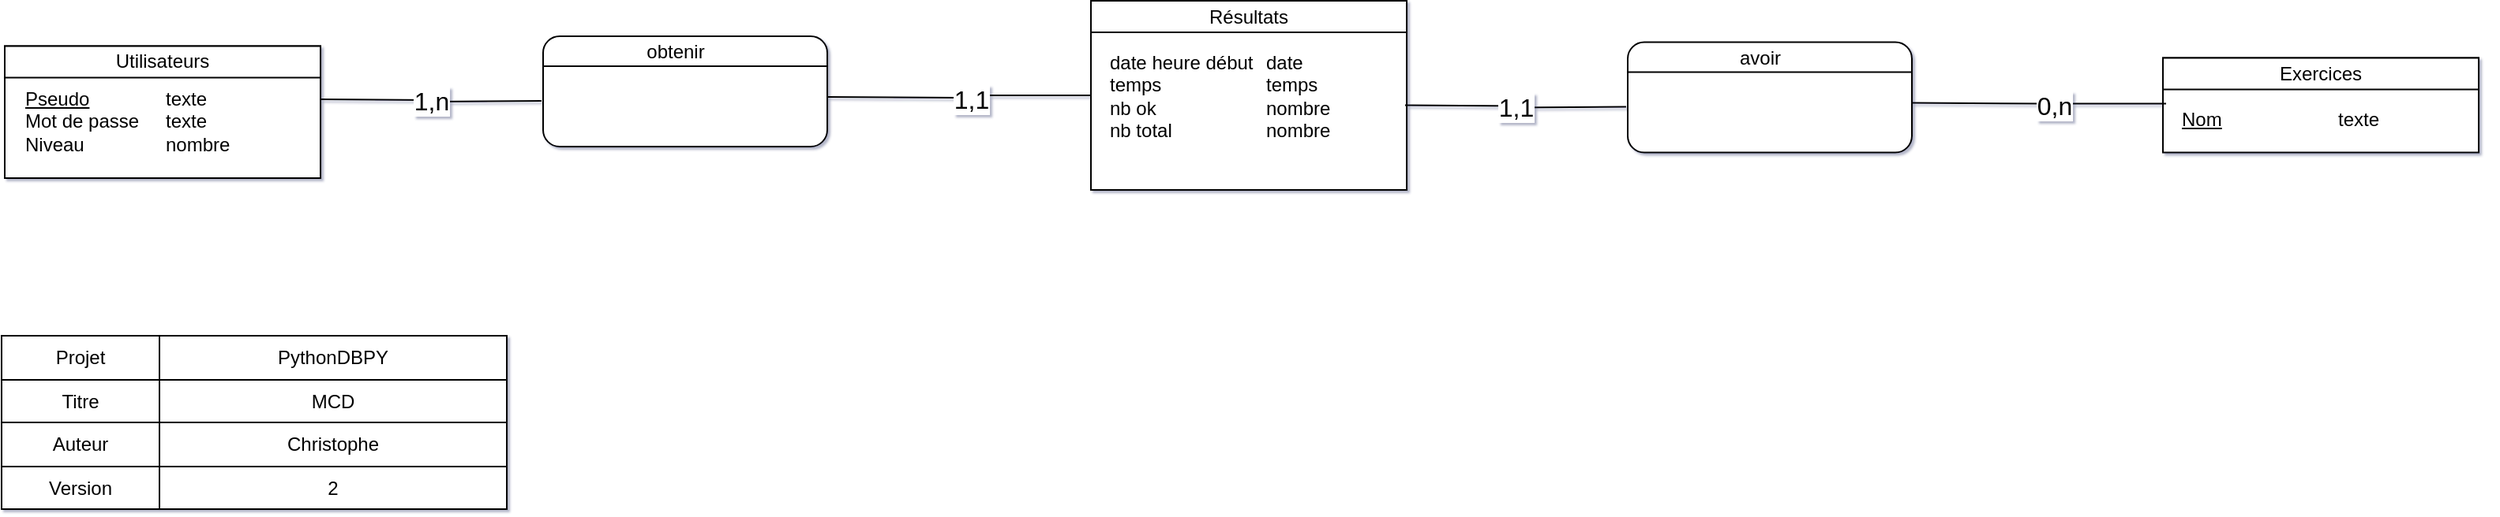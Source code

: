 <mxfile version="22.0.3" type="device">
  <diagram name="Page-1" id="Qm49Ly96IAzFYvibLxt6">
    <mxGraphModel dx="2033" dy="702" grid="1" gridSize="10" guides="1" tooltips="1" connect="1" arrows="1" fold="1" page="1" pageScale="1" pageWidth="827" pageHeight="1169" background="none" math="0" shadow="1">
      <root>
        <mxCell id="0" />
        <mxCell id="1" parent="0" />
        <mxCell id="2QvSDlSOdOQkuunxi8Gd-10" value="&lt;div style=&quot;box-sizing: border-box ; width: 100% ; padding: 2px&quot;&gt;&lt;br&gt;&lt;/div&gt;" style="verticalAlign=top;align=center;overflow=fill;html=1;rounded=0;shadow=0;comic=0;labelBackgroundColor=none;strokeColor=#000000;strokeWidth=1;fillColor=#ffffff;fontFamily=Verdana;fontSize=12;fontColor=#000000;" parent="1" vertex="1">
          <mxGeometry x="559" y="53.75" width="200" height="60" as="geometry" />
        </mxCell>
        <mxCell id="2QvSDlSOdOQkuunxi8Gd-11" value="Exercices" style="rounded=0;whiteSpace=wrap;html=1;" parent="1" vertex="1">
          <mxGeometry x="559" y="53.75" width="200" height="20" as="geometry" />
        </mxCell>
        <mxCell id="2QvSDlSOdOQkuunxi8Gd-24" value="&lt;div style=&quot;box-sizing: border-box ; width: 100% ; padding: 2px&quot;&gt;&lt;br&gt;&lt;/div&gt;" style="verticalAlign=top;align=center;overflow=fill;html=1;rounded=0;shadow=0;comic=0;labelBackgroundColor=none;strokeColor=#000000;strokeWidth=1;fillColor=#ffffff;fontFamily=Verdana;fontSize=12;fontColor=#000000;" parent="1" vertex="1">
          <mxGeometry x="-808" y="46.25" width="200" height="83.75" as="geometry" />
        </mxCell>
        <mxCell id="2QvSDlSOdOQkuunxi8Gd-25" value="Utilisateurs" style="rounded=0;whiteSpace=wrap;html=1;" parent="1" vertex="1">
          <mxGeometry x="-808" y="46.25" width="200" height="20" as="geometry" />
        </mxCell>
        <mxCell id="2QvSDlSOdOQkuunxi8Gd-26" value="&lt;u&gt;Pseudo&lt;/u&gt;&lt;br&gt;Mot de passe&lt;br&gt;Niveau" style="text;html=1;strokeColor=none;fillColor=none;align=left;verticalAlign=top;whiteSpace=wrap;rounded=0;" parent="1" vertex="1">
          <mxGeometry x="-797" y="66.25" width="99" height="23.75" as="geometry" />
        </mxCell>
        <mxCell id="2QvSDlSOdOQkuunxi8Gd-27" value="texte&lt;br&gt;texte&lt;br&gt;nombre" style="text;html=1;strokeColor=none;fillColor=none;align=left;verticalAlign=top;whiteSpace=wrap;rounded=0;" parent="1" vertex="1">
          <mxGeometry x="-708" y="66.25" width="100" height="23.75" as="geometry" />
        </mxCell>
        <mxCell id="2QvSDlSOdOQkuunxi8Gd-39" value="" style="shape=table;html=1;whiteSpace=wrap;startSize=0;container=1;collapsible=0;childLayout=tableLayout;" parent="1" vertex="1">
          <mxGeometry x="-810" y="230" width="320" height="110" as="geometry" />
        </mxCell>
        <mxCell id="2QvSDlSOdOQkuunxi8Gd-40" value="" style="shape=partialRectangle;html=1;whiteSpace=wrap;collapsible=0;dropTarget=0;pointerEvents=0;fillColor=none;top=0;left=0;bottom=0;right=0;points=[[0,0.5],[1,0.5]];portConstraint=eastwest;" parent="2QvSDlSOdOQkuunxi8Gd-39" vertex="1">
          <mxGeometry width="320" height="28" as="geometry" />
        </mxCell>
        <mxCell id="2QvSDlSOdOQkuunxi8Gd-41" value="Projet" style="shape=partialRectangle;html=1;whiteSpace=wrap;connectable=0;overflow=hidden;fillColor=none;top=0;left=0;bottom=0;right=0;" parent="2QvSDlSOdOQkuunxi8Gd-40" vertex="1">
          <mxGeometry width="100" height="28" as="geometry">
            <mxRectangle width="100" height="28" as="alternateBounds" />
          </mxGeometry>
        </mxCell>
        <mxCell id="2QvSDlSOdOQkuunxi8Gd-42" value="PythonDBPY" style="shape=partialRectangle;html=1;whiteSpace=wrap;connectable=0;overflow=hidden;fillColor=none;top=0;left=0;bottom=0;right=0;" parent="2QvSDlSOdOQkuunxi8Gd-40" vertex="1">
          <mxGeometry x="100" width="220" height="28" as="geometry">
            <mxRectangle width="220" height="28" as="alternateBounds" />
          </mxGeometry>
        </mxCell>
        <mxCell id="2QvSDlSOdOQkuunxi8Gd-43" value="" style="shape=partialRectangle;html=1;whiteSpace=wrap;collapsible=0;dropTarget=0;pointerEvents=0;fillColor=none;top=0;left=0;bottom=0;right=0;points=[[0,0.5],[1,0.5]];portConstraint=eastwest;" parent="2QvSDlSOdOQkuunxi8Gd-39" vertex="1">
          <mxGeometry y="28" width="320" height="27" as="geometry" />
        </mxCell>
        <mxCell id="2QvSDlSOdOQkuunxi8Gd-44" value="Titre" style="shape=partialRectangle;html=1;whiteSpace=wrap;connectable=0;overflow=hidden;fillColor=none;top=0;left=0;bottom=0;right=0;" parent="2QvSDlSOdOQkuunxi8Gd-43" vertex="1">
          <mxGeometry width="100" height="27" as="geometry">
            <mxRectangle width="100" height="27" as="alternateBounds" />
          </mxGeometry>
        </mxCell>
        <mxCell id="2QvSDlSOdOQkuunxi8Gd-45" value="MCD" style="shape=partialRectangle;html=1;whiteSpace=wrap;connectable=0;overflow=hidden;fillColor=none;top=0;left=0;bottom=0;right=0;" parent="2QvSDlSOdOQkuunxi8Gd-43" vertex="1">
          <mxGeometry x="100" width="220" height="27" as="geometry">
            <mxRectangle width="220" height="27" as="alternateBounds" />
          </mxGeometry>
        </mxCell>
        <mxCell id="2QvSDlSOdOQkuunxi8Gd-46" value="" style="shape=partialRectangle;html=1;whiteSpace=wrap;collapsible=0;dropTarget=0;pointerEvents=0;fillColor=none;top=0;left=0;bottom=0;right=0;points=[[0,0.5],[1,0.5]];portConstraint=eastwest;" parent="2QvSDlSOdOQkuunxi8Gd-39" vertex="1">
          <mxGeometry y="55" width="320" height="28" as="geometry" />
        </mxCell>
        <mxCell id="2QvSDlSOdOQkuunxi8Gd-47" value="Auteur" style="shape=partialRectangle;html=1;whiteSpace=wrap;connectable=0;overflow=hidden;fillColor=none;top=0;left=0;bottom=0;right=0;" parent="2QvSDlSOdOQkuunxi8Gd-46" vertex="1">
          <mxGeometry width="100" height="28" as="geometry">
            <mxRectangle width="100" height="28" as="alternateBounds" />
          </mxGeometry>
        </mxCell>
        <mxCell id="2QvSDlSOdOQkuunxi8Gd-48" value="Christophe" style="shape=partialRectangle;html=1;whiteSpace=wrap;connectable=0;overflow=hidden;fillColor=none;top=0;left=0;bottom=0;right=0;" parent="2QvSDlSOdOQkuunxi8Gd-46" vertex="1">
          <mxGeometry x="100" width="220" height="28" as="geometry">
            <mxRectangle width="220" height="28" as="alternateBounds" />
          </mxGeometry>
        </mxCell>
        <mxCell id="2QvSDlSOdOQkuunxi8Gd-49" value="" style="shape=partialRectangle;html=1;whiteSpace=wrap;collapsible=0;dropTarget=0;pointerEvents=0;fillColor=none;top=0;left=0;bottom=0;right=0;points=[[0,0.5],[1,0.5]];portConstraint=eastwest;" parent="2QvSDlSOdOQkuunxi8Gd-39" vertex="1">
          <mxGeometry y="83" width="320" height="27" as="geometry" />
        </mxCell>
        <mxCell id="2QvSDlSOdOQkuunxi8Gd-50" value="Version" style="shape=partialRectangle;html=1;whiteSpace=wrap;connectable=0;overflow=hidden;fillColor=none;top=0;left=0;bottom=0;right=0;" parent="2QvSDlSOdOQkuunxi8Gd-49" vertex="1">
          <mxGeometry width="100" height="27" as="geometry">
            <mxRectangle width="100" height="27" as="alternateBounds" />
          </mxGeometry>
        </mxCell>
        <mxCell id="2QvSDlSOdOQkuunxi8Gd-51" value="2" style="shape=partialRectangle;html=1;whiteSpace=wrap;connectable=0;overflow=hidden;fillColor=none;top=0;left=0;bottom=0;right=0;" parent="2QvSDlSOdOQkuunxi8Gd-49" vertex="1">
          <mxGeometry x="100" width="220" height="27" as="geometry">
            <mxRectangle width="220" height="27" as="alternateBounds" />
          </mxGeometry>
        </mxCell>
        <mxCell id="jb4O1xx5NTT1vo8NRB_P-6" value="&lt;u&gt;Nom&lt;/u&gt;" style="text;html=1;strokeColor=none;fillColor=none;align=left;verticalAlign=top;whiteSpace=wrap;rounded=0;" parent="1" vertex="1">
          <mxGeometry x="569" y="78.75" width="99" height="60" as="geometry" />
        </mxCell>
        <mxCell id="jb4O1xx5NTT1vo8NRB_P-7" value="texte" style="text;html=1;strokeColor=none;fillColor=none;align=left;verticalAlign=top;whiteSpace=wrap;rounded=0;" parent="1" vertex="1">
          <mxGeometry x="668" y="78.75" width="100" height="50" as="geometry" />
        </mxCell>
        <mxCell id="jb4O1xx5NTT1vo8NRB_P-17" value="&lt;div style=&quot;box-sizing: border-box ; width: 100% ; padding: 2px&quot;&gt;&lt;br&gt;&lt;/div&gt;" style="verticalAlign=top;align=center;overflow=fill;html=1;rounded=0;shadow=0;comic=0;labelBackgroundColor=none;strokeColor=#000000;strokeWidth=1;fillColor=#ffffff;fontFamily=Verdana;fontSize=12;fontColor=#000000;" parent="1" vertex="1">
          <mxGeometry x="-120" y="17.5" width="200" height="120" as="geometry" />
        </mxCell>
        <mxCell id="jb4O1xx5NTT1vo8NRB_P-18" value="Résultats" style="rounded=0;whiteSpace=wrap;html=1;" parent="1" vertex="1">
          <mxGeometry x="-120" y="17.5" width="200" height="20" as="geometry" />
        </mxCell>
        <mxCell id="jb4O1xx5NTT1vo8NRB_P-19" value="date heure début&lt;br&gt;temps&lt;br&gt;nb ok&lt;br&gt;nb total" style="text;html=1;strokeColor=none;fillColor=none;align=left;verticalAlign=top;whiteSpace=wrap;rounded=0;" parent="1" vertex="1">
          <mxGeometry x="-110" y="42.5" width="99" height="60" as="geometry" />
        </mxCell>
        <mxCell id="jb4O1xx5NTT1vo8NRB_P-20" value="date&lt;br&gt;temps&lt;br&gt;nombre&lt;br&gt;nombre" style="text;html=1;strokeColor=none;fillColor=none;align=left;verticalAlign=top;whiteSpace=wrap;rounded=0;" parent="1" vertex="1">
          <mxGeometry x="-11" y="42.5" width="81" height="50" as="geometry" />
        </mxCell>
        <mxCell id="jb4O1xx5NTT1vo8NRB_P-134" value="&lt;div style=&quot;box-sizing: border-box ; width: 100% ; padding: 2px&quot;&gt;&lt;br&gt;&lt;/div&gt;" style="verticalAlign=top;align=center;overflow=fill;html=1;rounded=1;shadow=0;comic=0;labelBackgroundColor=none;strokeColor=#000000;strokeWidth=1;fillColor=#ffffff;fontFamily=Verdana;fontSize=12;fontColor=#000000;" parent="1" vertex="1">
          <mxGeometry x="220" y="43.75" width="180" height="70" as="geometry" />
        </mxCell>
        <mxCell id="jb4O1xx5NTT1vo8NRB_P-135" value="avoir" style="text;html=1;strokeColor=none;fillColor=none;align=center;verticalAlign=middle;whiteSpace=wrap;rounded=0;" parent="1" vertex="1">
          <mxGeometry x="244" y="43.75" width="120" height="20" as="geometry" />
        </mxCell>
        <mxCell id="jb4O1xx5NTT1vo8NRB_P-136" value="" style="endArrow=none;html=1;entryX=1;entryY=0.25;entryDx=0;entryDy=0;exitX=0;exitY=0.25;exitDx=0;exitDy=0;" parent="1" edge="1">
          <mxGeometry width="50" height="50" relative="1" as="geometry">
            <mxPoint x="220" y="62.75" as="sourcePoint" />
            <mxPoint x="400" y="62.75" as="targetPoint" />
          </mxGeometry>
        </mxCell>
        <mxCell id="jb4O1xx5NTT1vo8NRB_P-137" style="edgeStyle=orthogonalEdgeStyle;html=1;labelBackgroundColor=none;startArrow=none;endArrow=none;fontFamily=Verdana;fontSize=12;align=left;startFill=0;endFill=0;rounded=0;entryX=0;entryY=0.5;entryDx=0;entryDy=0;" parent="1" edge="1">
          <mxGeometry relative="1" as="geometry">
            <mxPoint x="219" y="84.75" as="targetPoint" />
            <mxPoint x="79" y="83.75" as="sourcePoint" />
            <Array as="points" />
          </mxGeometry>
        </mxCell>
        <mxCell id="jb4O1xx5NTT1vo8NRB_P-138" value="1,1" style="text;html=1;resizable=0;points=[];align=center;verticalAlign=middle;labelBackgroundColor=#ffffff;direction=south;fontSize=16;" parent="jb4O1xx5NTT1vo8NRB_P-137" vertex="1" connectable="0">
          <mxGeometry x="-0.77" y="-1" relative="1" as="geometry">
            <mxPoint x="54" as="offset" />
          </mxGeometry>
        </mxCell>
        <mxCell id="jb4O1xx5NTT1vo8NRB_P-139" style="edgeStyle=orthogonalEdgeStyle;html=1;labelBackgroundColor=none;startArrow=none;endArrow=none;fontFamily=Verdana;fontSize=12;align=left;startFill=0;endFill=0;rounded=0;entryX=0.005;entryY=0.6;entryDx=0;entryDy=0;entryPerimeter=0;" parent="1" edge="1">
          <mxGeometry relative="1" as="geometry">
            <mxPoint x="561" y="82.75" as="targetPoint" />
            <mxPoint x="400" y="82.25" as="sourcePoint" />
            <Array as="points" />
          </mxGeometry>
        </mxCell>
        <mxCell id="jb4O1xx5NTT1vo8NRB_P-140" value="0,n" style="text;html=1;resizable=0;points=[];align=center;verticalAlign=middle;labelBackgroundColor=#ffffff;direction=south;fontSize=16;" parent="jb4O1xx5NTT1vo8NRB_P-139" vertex="1" connectable="0">
          <mxGeometry x="-0.77" y="-1" relative="1" as="geometry">
            <mxPoint x="71" as="offset" />
          </mxGeometry>
        </mxCell>
        <mxCell id="jb4O1xx5NTT1vo8NRB_P-141" value="&lt;div style=&quot;box-sizing: border-box ; width: 100% ; padding: 2px&quot;&gt;&lt;br&gt;&lt;/div&gt;" style="verticalAlign=top;align=center;overflow=fill;html=1;rounded=1;shadow=0;comic=0;labelBackgroundColor=none;strokeColor=#000000;strokeWidth=1;fillColor=#ffffff;fontFamily=Verdana;fontSize=12;fontColor=#000000;" parent="1" vertex="1">
          <mxGeometry x="-467" y="40" width="180" height="70" as="geometry" />
        </mxCell>
        <mxCell id="jb4O1xx5NTT1vo8NRB_P-142" value="obtenir" style="text;html=1;strokeColor=none;fillColor=none;align=center;verticalAlign=middle;whiteSpace=wrap;rounded=0;" parent="1" vertex="1">
          <mxGeometry x="-443" y="40" width="120" height="20" as="geometry" />
        </mxCell>
        <mxCell id="jb4O1xx5NTT1vo8NRB_P-143" value="" style="endArrow=none;html=1;entryX=1;entryY=0.25;entryDx=0;entryDy=0;exitX=0;exitY=0.25;exitDx=0;exitDy=0;" parent="1" edge="1">
          <mxGeometry width="50" height="50" relative="1" as="geometry">
            <mxPoint x="-467" y="59" as="sourcePoint" />
            <mxPoint x="-287" y="59" as="targetPoint" />
          </mxGeometry>
        </mxCell>
        <mxCell id="jb4O1xx5NTT1vo8NRB_P-144" style="edgeStyle=orthogonalEdgeStyle;html=1;labelBackgroundColor=none;startArrow=none;endArrow=none;fontFamily=Verdana;fontSize=12;align=left;startFill=0;endFill=0;rounded=0;entryX=0;entryY=0.5;entryDx=0;entryDy=0;" parent="1" edge="1">
          <mxGeometry relative="1" as="geometry">
            <mxPoint x="-468" y="81" as="targetPoint" />
            <mxPoint x="-608" y="80" as="sourcePoint" />
            <Array as="points" />
          </mxGeometry>
        </mxCell>
        <mxCell id="jb4O1xx5NTT1vo8NRB_P-145" value="1,n" style="text;html=1;resizable=0;points=[];align=center;verticalAlign=middle;labelBackgroundColor=#ffffff;direction=south;fontSize=16;" parent="jb4O1xx5NTT1vo8NRB_P-144" vertex="1" connectable="0">
          <mxGeometry x="-0.77" y="-1" relative="1" as="geometry">
            <mxPoint x="54" as="offset" />
          </mxGeometry>
        </mxCell>
        <mxCell id="jb4O1xx5NTT1vo8NRB_P-146" style="edgeStyle=orthogonalEdgeStyle;html=1;labelBackgroundColor=none;startArrow=none;endArrow=none;fontFamily=Verdana;fontSize=12;align=left;startFill=0;endFill=0;rounded=0;entryX=0;entryY=0.5;entryDx=0;entryDy=0;" parent="1" target="jb4O1xx5NTT1vo8NRB_P-17" edge="1">
          <mxGeometry relative="1" as="geometry">
            <mxPoint x="-126" y="79" as="targetPoint" />
            <mxPoint x="-287" y="78.5" as="sourcePoint" />
            <Array as="points" />
          </mxGeometry>
        </mxCell>
        <mxCell id="jb4O1xx5NTT1vo8NRB_P-147" value="1,1" style="text;html=1;resizable=0;points=[];align=center;verticalAlign=middle;labelBackgroundColor=#ffffff;direction=south;fontSize=16;" parent="jb4O1xx5NTT1vo8NRB_P-146" vertex="1" connectable="0">
          <mxGeometry x="-0.77" y="-1" relative="1" as="geometry">
            <mxPoint x="71" as="offset" />
          </mxGeometry>
        </mxCell>
      </root>
    </mxGraphModel>
  </diagram>
</mxfile>
